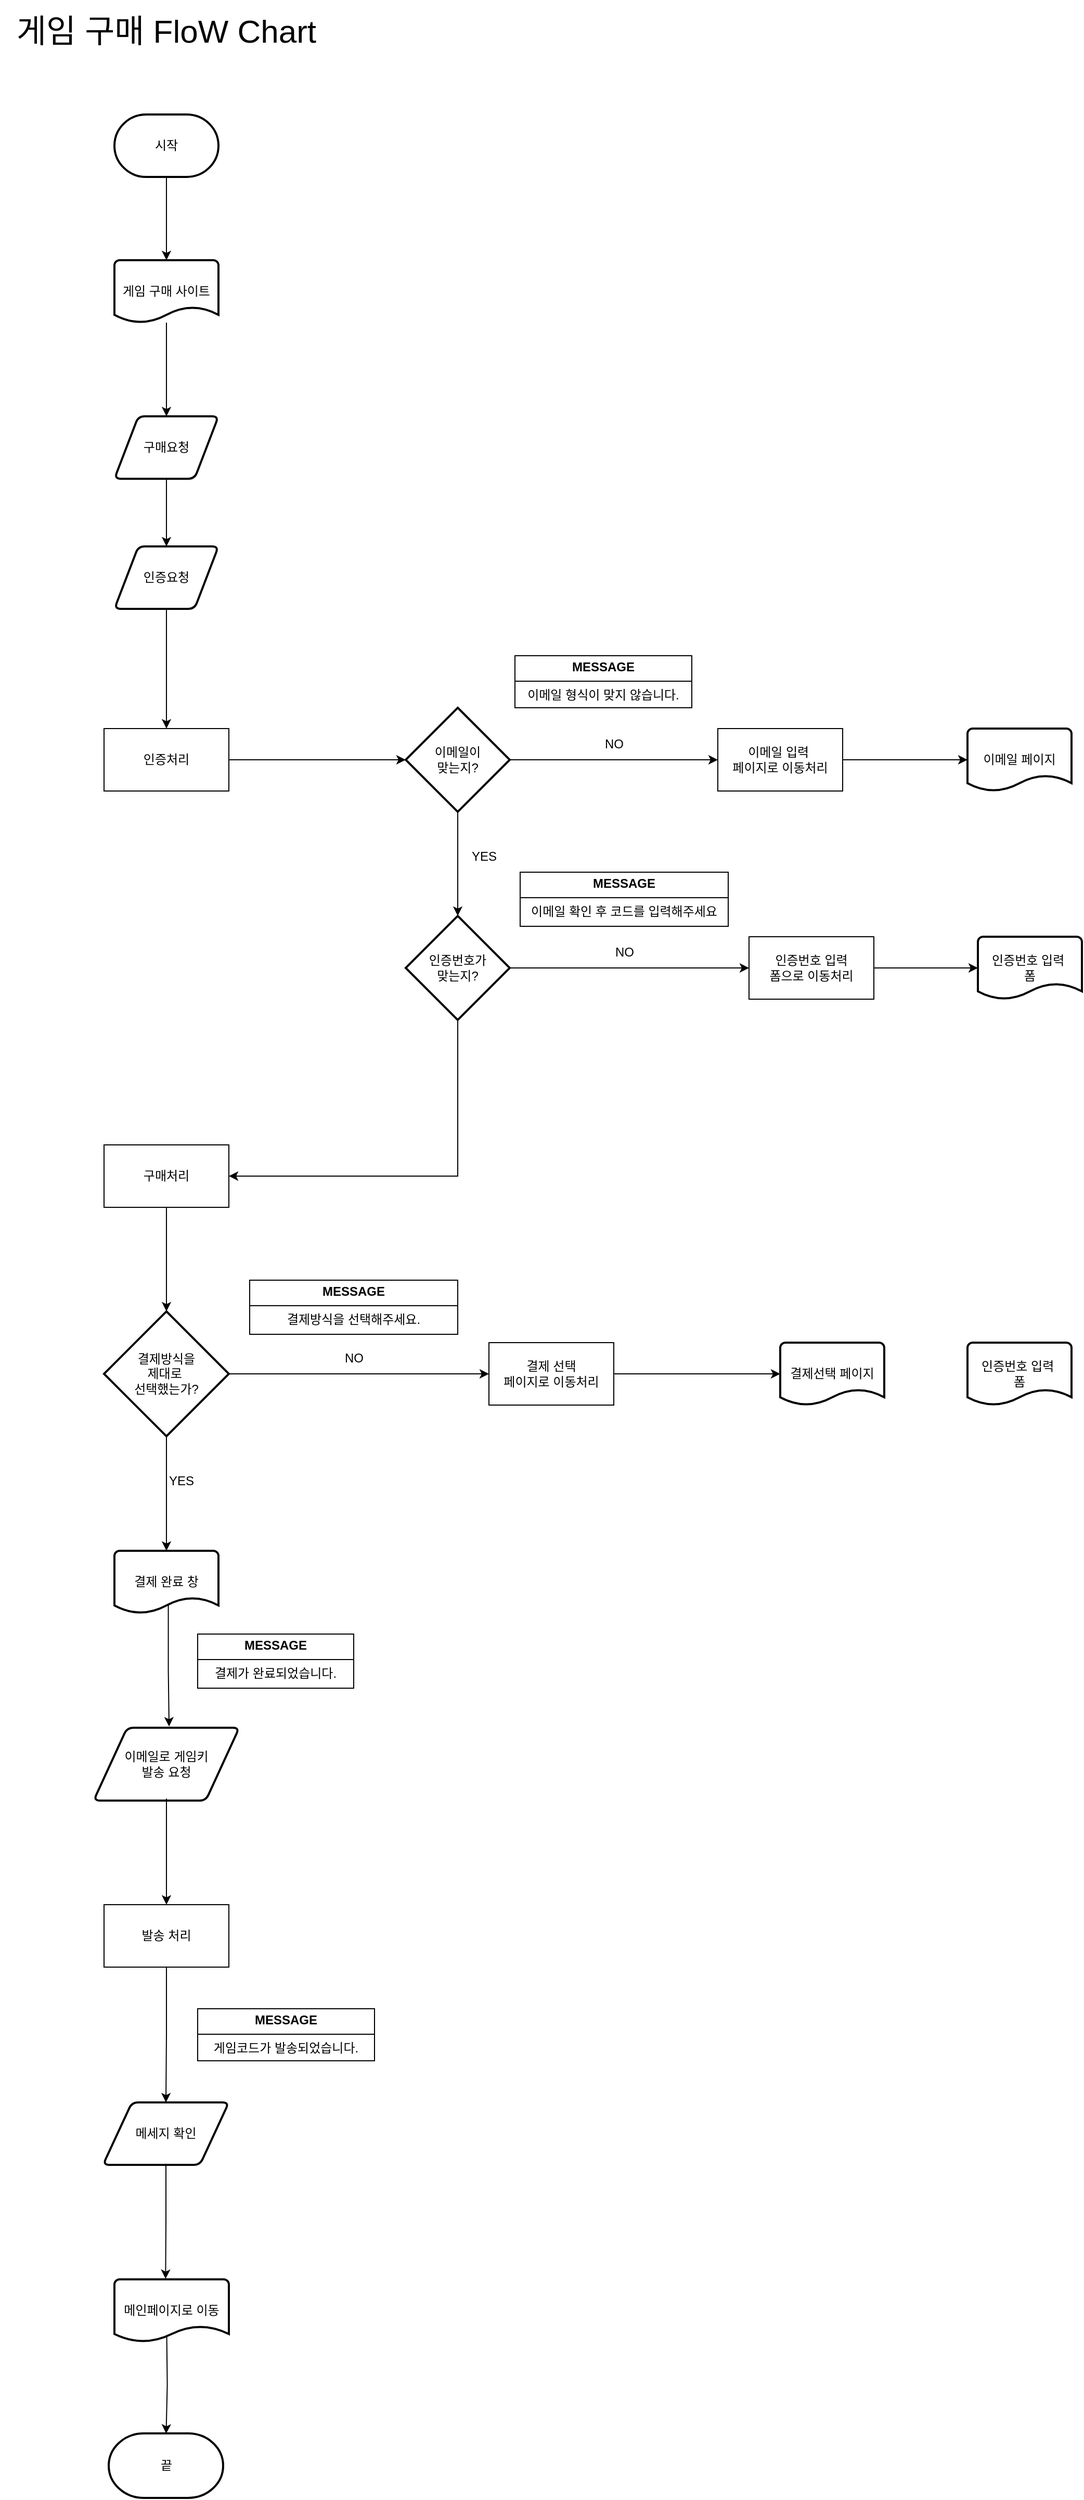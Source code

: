 <mxfile version="26.0.4">
  <diagram id="OQYqa6YYBJ2Jv9rdrhmY" name="페이지-2">
    <mxGraphModel dx="1674" dy="844" grid="1" gridSize="10" guides="1" tooltips="1" connect="1" arrows="1" fold="1" page="1" pageScale="1" pageWidth="827" pageHeight="1169" math="0" shadow="0">
      <root>
        <mxCell id="0" />
        <mxCell id="1" parent="0" />
        <mxCell id="cNDTbIU6402F3r1NUn-p-1" value="게임 구매 FloW Chart" style="text;html=1;align=center;verticalAlign=middle;whiteSpace=wrap;rounded=0;fontSize=31;" parent="1" vertex="1">
          <mxGeometry x="240" width="320" height="60" as="geometry" />
        </mxCell>
        <mxCell id="Pk8CJZqncgyP73L83f5W-1" value="시작" style="strokeWidth=2;html=1;shape=mxgraph.flowchart.terminator;whiteSpace=wrap;" parent="1" vertex="1">
          <mxGeometry x="350" y="110" width="100" height="60" as="geometry" />
        </mxCell>
        <mxCell id="Pk8CJZqncgyP73L83f5W-2" value="끝" style="strokeWidth=2;html=1;shape=mxgraph.flowchart.terminator;whiteSpace=wrap;" parent="1" vertex="1">
          <mxGeometry x="344.5" y="2338" width="110" height="62" as="geometry" />
        </mxCell>
        <mxCell id="FiYrVJ32PqLPHqCtcOsc-2" style="edgeStyle=orthogonalEdgeStyle;rounded=0;orthogonalLoop=1;jettySize=auto;html=1;entryX=0.5;entryY=0;entryDx=0;entryDy=0;" parent="1" source="Pk8CJZqncgyP73L83f5W-3" target="FiYrVJ32PqLPHqCtcOsc-1" edge="1">
          <mxGeometry relative="1" as="geometry" />
        </mxCell>
        <mxCell id="Pk8CJZqncgyP73L83f5W-3" value="게임 구매 사이트" style="strokeWidth=2;html=1;shape=mxgraph.flowchart.document2;whiteSpace=wrap;size=0.25;" parent="1" vertex="1">
          <mxGeometry x="350" y="250" width="100" height="60" as="geometry" />
        </mxCell>
        <mxCell id="AiwUizZ7-jIVf_u3cDXe-1" style="edgeStyle=orthogonalEdgeStyle;rounded=0;orthogonalLoop=1;jettySize=auto;html=1;entryX=0.5;entryY=0;entryDx=0;entryDy=0;entryPerimeter=0;" parent="1" source="Pk8CJZqncgyP73L83f5W-1" target="Pk8CJZqncgyP73L83f5W-3" edge="1">
          <mxGeometry relative="1" as="geometry" />
        </mxCell>
        <mxCell id="AiwUizZ7-jIVf_u3cDXe-2" value="구매처리" style="rounded=0;whiteSpace=wrap;html=1;" parent="1" vertex="1">
          <mxGeometry x="340" y="1100" width="120" height="60" as="geometry" />
        </mxCell>
        <mxCell id="FiYrVJ32PqLPHqCtcOsc-9" style="edgeStyle=orthogonalEdgeStyle;rounded=0;orthogonalLoop=1;jettySize=auto;html=1;" parent="1" source="AiwUizZ7-jIVf_u3cDXe-3" target="FiYrVJ32PqLPHqCtcOsc-8" edge="1">
          <mxGeometry relative="1" as="geometry" />
        </mxCell>
        <mxCell id="AiwUizZ7-jIVf_u3cDXe-3" value="인증처리" style="rounded=0;whiteSpace=wrap;html=1;" parent="1" vertex="1">
          <mxGeometry x="340" y="700" width="120" height="60" as="geometry" />
        </mxCell>
        <mxCell id="FiYrVJ32PqLPHqCtcOsc-5" style="edgeStyle=orthogonalEdgeStyle;rounded=0;orthogonalLoop=1;jettySize=auto;html=1;entryX=0.5;entryY=0;entryDx=0;entryDy=0;" parent="1" source="FiYrVJ32PqLPHqCtcOsc-1" target="FiYrVJ32PqLPHqCtcOsc-4" edge="1">
          <mxGeometry relative="1" as="geometry" />
        </mxCell>
        <mxCell id="FiYrVJ32PqLPHqCtcOsc-1" value="구매요청" style="shape=parallelogram;html=1;strokeWidth=2;perimeter=parallelogramPerimeter;whiteSpace=wrap;rounded=1;arcSize=12;size=0.23;" parent="1" vertex="1">
          <mxGeometry x="350" y="400" width="100" height="60" as="geometry" />
        </mxCell>
        <mxCell id="FiYrVJ32PqLPHqCtcOsc-6" style="edgeStyle=orthogonalEdgeStyle;rounded=0;orthogonalLoop=1;jettySize=auto;html=1;entryX=0.5;entryY=0;entryDx=0;entryDy=0;" parent="1" source="FiYrVJ32PqLPHqCtcOsc-4" target="AiwUizZ7-jIVf_u3cDXe-3" edge="1">
          <mxGeometry relative="1" as="geometry" />
        </mxCell>
        <mxCell id="FiYrVJ32PqLPHqCtcOsc-4" value="인증요청" style="shape=parallelogram;html=1;strokeWidth=2;perimeter=parallelogramPerimeter;whiteSpace=wrap;rounded=1;arcSize=12;size=0.23;" parent="1" vertex="1">
          <mxGeometry x="350" y="525" width="100" height="60" as="geometry" />
        </mxCell>
        <mxCell id="FiYrVJ32PqLPHqCtcOsc-11" value="" style="edgeStyle=orthogonalEdgeStyle;rounded=0;orthogonalLoop=1;jettySize=auto;html=1;entryX=0.5;entryY=0;entryDx=0;entryDy=0;entryPerimeter=0;" parent="1" source="FiYrVJ32PqLPHqCtcOsc-8" target="FiYrVJ32PqLPHqCtcOsc-12" edge="1">
          <mxGeometry relative="1" as="geometry">
            <mxPoint x="680" y="870" as="targetPoint" />
          </mxGeometry>
        </mxCell>
        <mxCell id="EbHETCpTQjaNzfUZt4pz-2" style="edgeStyle=orthogonalEdgeStyle;rounded=0;orthogonalLoop=1;jettySize=auto;html=1;entryX=0;entryY=0.5;entryDx=0;entryDy=0;" parent="1" source="FiYrVJ32PqLPHqCtcOsc-8" target="EbHETCpTQjaNzfUZt4pz-1" edge="1">
          <mxGeometry relative="1" as="geometry" />
        </mxCell>
        <mxCell id="FiYrVJ32PqLPHqCtcOsc-8" value="이메일이&lt;div&gt;맞는지?&lt;/div&gt;" style="strokeWidth=2;html=1;shape=mxgraph.flowchart.decision;whiteSpace=wrap;" parent="1" vertex="1">
          <mxGeometry x="630" y="680" width="100" height="100" as="geometry" />
        </mxCell>
        <mxCell id="QhY8YhAJAeIXsR_oUZb4-2" style="edgeStyle=orthogonalEdgeStyle;rounded=0;orthogonalLoop=1;jettySize=auto;html=1;entryX=0;entryY=0.5;entryDx=0;entryDy=0;" parent="1" source="FiYrVJ32PqLPHqCtcOsc-12" target="QhY8YhAJAeIXsR_oUZb4-1" edge="1">
          <mxGeometry relative="1" as="geometry" />
        </mxCell>
        <mxCell id="_E5i1H41dmrvWntu1x-X-1" style="edgeStyle=orthogonalEdgeStyle;rounded=0;orthogonalLoop=1;jettySize=auto;html=1;entryX=1;entryY=0.5;entryDx=0;entryDy=0;" parent="1" source="FiYrVJ32PqLPHqCtcOsc-12" target="AiwUizZ7-jIVf_u3cDXe-2" edge="1">
          <mxGeometry relative="1" as="geometry">
            <mxPoint x="680" y="1130" as="targetPoint" />
            <Array as="points">
              <mxPoint x="680" y="1130" />
            </Array>
          </mxGeometry>
        </mxCell>
        <mxCell id="FiYrVJ32PqLPHqCtcOsc-12" value="인증번호가&lt;div&gt;맞는지?&lt;/div&gt;" style="strokeWidth=2;html=1;shape=mxgraph.flowchart.decision;whiteSpace=wrap;" parent="1" vertex="1">
          <mxGeometry x="630" y="880" width="100" height="100" as="geometry" />
        </mxCell>
        <mxCell id="FiYrVJ32PqLPHqCtcOsc-13" value="YES" style="text;html=1;align=center;verticalAlign=middle;resizable=0;points=[];autosize=1;strokeColor=none;fillColor=none;" parent="1" vertex="1">
          <mxGeometry x="680" y="808" width="50" height="30" as="geometry" />
        </mxCell>
        <mxCell id="EbHETCpTQjaNzfUZt4pz-1" value="이메일 입력&amp;nbsp;&lt;div&gt;페이지로 이동처리&lt;/div&gt;" style="rounded=0;whiteSpace=wrap;html=1;" parent="1" vertex="1">
          <mxGeometry x="930" y="700" width="120" height="60" as="geometry" />
        </mxCell>
        <mxCell id="EbHETCpTQjaNzfUZt4pz-3" value="NO" style="text;html=1;align=center;verticalAlign=middle;resizable=0;points=[];autosize=1;strokeColor=none;fillColor=none;" parent="1" vertex="1">
          <mxGeometry x="810" y="700" width="40" height="30" as="geometry" />
        </mxCell>
        <mxCell id="3G1GMHyj9OfwFa_Edzsb-1" value="이메일 페이지" style="strokeWidth=2;html=1;shape=mxgraph.flowchart.document2;whiteSpace=wrap;size=0.25;" parent="1" vertex="1">
          <mxGeometry x="1170" y="700" width="100" height="60" as="geometry" />
        </mxCell>
        <mxCell id="3G1GMHyj9OfwFa_Edzsb-2" style="edgeStyle=orthogonalEdgeStyle;rounded=0;orthogonalLoop=1;jettySize=auto;html=1;entryX=0;entryY=0.5;entryDx=0;entryDy=0;entryPerimeter=0;" parent="1" source="EbHETCpTQjaNzfUZt4pz-1" target="3G1GMHyj9OfwFa_Edzsb-1" edge="1">
          <mxGeometry relative="1" as="geometry" />
        </mxCell>
        <mxCell id="TB0crFvjZGrKtS5ckATU-1" value="&lt;p style=&quot;margin: 4px 0px 0px;&quot;&gt;&lt;b&gt;MESSAGE&lt;/b&gt;&lt;/p&gt;&lt;hr style=&quot;border-style:solid;&quot; size=&quot;1&quot;&gt;&lt;div style=&quot;height: 2px;&quot;&gt;이메일 형식이 맞지 않습니다.&lt;/div&gt;" style="verticalAlign=middle;align=center;overflow=fill;html=1;whiteSpace=wrap;" parent="1" vertex="1">
          <mxGeometry x="735" y="630" width="170" height="50" as="geometry" />
        </mxCell>
        <mxCell id="QhY8YhAJAeIXsR_oUZb4-1" value="인증번호 입력&lt;div&gt;폼으로 이동처리&lt;/div&gt;" style="rounded=0;whiteSpace=wrap;html=1;" parent="1" vertex="1">
          <mxGeometry x="960" y="900" width="120" height="60" as="geometry" />
        </mxCell>
        <mxCell id="QhY8YhAJAeIXsR_oUZb4-3" value="NO" style="text;html=1;align=center;verticalAlign=middle;resizable=0;points=[];autosize=1;strokeColor=none;fillColor=none;" parent="1" vertex="1">
          <mxGeometry x="820" y="900" width="40" height="30" as="geometry" />
        </mxCell>
        <mxCell id="QhY8YhAJAeIXsR_oUZb4-4" value="인증번호 입력&amp;nbsp;&lt;div&gt;폼&lt;/div&gt;" style="strokeWidth=2;html=1;shape=mxgraph.flowchart.document2;whiteSpace=wrap;size=0.25;" parent="1" vertex="1">
          <mxGeometry x="1180" y="900" width="100" height="60" as="geometry" />
        </mxCell>
        <mxCell id="QhY8YhAJAeIXsR_oUZb4-5" style="edgeStyle=orthogonalEdgeStyle;rounded=0;orthogonalLoop=1;jettySize=auto;html=1;entryX=0;entryY=0.5;entryDx=0;entryDy=0;entryPerimeter=0;" parent="1" source="QhY8YhAJAeIXsR_oUZb4-1" target="QhY8YhAJAeIXsR_oUZb4-4" edge="1">
          <mxGeometry relative="1" as="geometry" />
        </mxCell>
        <mxCell id="KM9yovIH0FBw-Xcc6PbV-3" style="edgeStyle=orthogonalEdgeStyle;rounded=0;orthogonalLoop=1;jettySize=auto;html=1;" parent="1" source="_E5i1H41dmrvWntu1x-X-2" target="KM9yovIH0FBw-Xcc6PbV-2" edge="1">
          <mxGeometry relative="1" as="geometry" />
        </mxCell>
        <mxCell id="_E5i1H41dmrvWntu1x-X-2" value="결제방식을&lt;div&gt;제대로&amp;nbsp;&lt;/div&gt;&lt;div&gt;선택했는가?&lt;/div&gt;" style="strokeWidth=2;html=1;shape=mxgraph.flowchart.decision;whiteSpace=wrap;" parent="1" vertex="1">
          <mxGeometry x="340" y="1260" width="120" height="120" as="geometry" />
        </mxCell>
        <mxCell id="_E5i1H41dmrvWntu1x-X-3" style="edgeStyle=orthogonalEdgeStyle;rounded=0;orthogonalLoop=1;jettySize=auto;html=1;entryX=0.5;entryY=0;entryDx=0;entryDy=0;entryPerimeter=0;" parent="1" source="AiwUizZ7-jIVf_u3cDXe-2" target="_E5i1H41dmrvWntu1x-X-2" edge="1">
          <mxGeometry relative="1" as="geometry" />
        </mxCell>
        <mxCell id="e5CFyw-AqBlruD_aFaY4-4" style="edgeStyle=orthogonalEdgeStyle;rounded=0;orthogonalLoop=1;jettySize=auto;html=1;exitX=0.518;exitY=0.846;exitDx=0;exitDy=0;exitPerimeter=0;entryX=0.518;entryY=-0.017;entryDx=0;entryDy=0;entryPerimeter=0;" parent="1" source="SevnIoSE6rTBedpAABen-1" target="e5CFyw-AqBlruD_aFaY4-3" edge="1">
          <mxGeometry relative="1" as="geometry">
            <mxPoint x="400" y="1650" as="targetPoint" />
          </mxGeometry>
        </mxCell>
        <mxCell id="SevnIoSE6rTBedpAABen-1" value="결제 완료 창" style="strokeWidth=2;html=1;shape=mxgraph.flowchart.document2;whiteSpace=wrap;size=0.25;" parent="1" vertex="1">
          <mxGeometry x="350" y="1490" width="100" height="60" as="geometry" />
        </mxCell>
        <mxCell id="SevnIoSE6rTBedpAABen-2" style="edgeStyle=orthogonalEdgeStyle;rounded=0;orthogonalLoop=1;jettySize=auto;html=1;entryX=0.5;entryY=0;entryDx=0;entryDy=0;entryPerimeter=0;" parent="1" source="_E5i1H41dmrvWntu1x-X-2" target="SevnIoSE6rTBedpAABen-1" edge="1">
          <mxGeometry relative="1" as="geometry" />
        </mxCell>
        <mxCell id="KM9yovIH0FBw-Xcc6PbV-1" value="YES" style="text;html=1;align=center;verticalAlign=middle;resizable=0;points=[];autosize=1;strokeColor=none;fillColor=none;" parent="1" vertex="1">
          <mxGeometry x="389" y="1408" width="50" height="30" as="geometry" />
        </mxCell>
        <mxCell id="KM9yovIH0FBw-Xcc6PbV-2" value="결제 선택&lt;div&gt;페이지로 이동처리&lt;/div&gt;" style="rounded=0;whiteSpace=wrap;html=1;" parent="1" vertex="1">
          <mxGeometry x="710" y="1290" width="120" height="60" as="geometry" />
        </mxCell>
        <mxCell id="KM9yovIH0FBw-Xcc6PbV-4" value="NO" style="text;html=1;align=center;verticalAlign=middle;resizable=0;points=[];autosize=1;strokeColor=none;fillColor=none;" parent="1" vertex="1">
          <mxGeometry x="560" y="1290" width="40" height="30" as="geometry" />
        </mxCell>
        <mxCell id="KM9yovIH0FBw-Xcc6PbV-5" value="결제선택 페이지" style="strokeWidth=2;html=1;shape=mxgraph.flowchart.document2;whiteSpace=wrap;size=0.25;" parent="1" vertex="1">
          <mxGeometry x="990" y="1290" width="100" height="60" as="geometry" />
        </mxCell>
        <mxCell id="KM9yovIH0FBw-Xcc6PbV-6" style="edgeStyle=orthogonalEdgeStyle;rounded=0;orthogonalLoop=1;jettySize=auto;html=1;entryX=0;entryY=0.5;entryDx=0;entryDy=0;entryPerimeter=0;" parent="1" source="KM9yovIH0FBw-Xcc6PbV-2" target="KM9yovIH0FBw-Xcc6PbV-5" edge="1">
          <mxGeometry relative="1" as="geometry" />
        </mxCell>
        <mxCell id="KM9yovIH0FBw-Xcc6PbV-7" value="&lt;p style=&quot;margin: 4px 0px 0px;&quot;&gt;&lt;b&gt;MESSAGE&lt;/b&gt;&lt;/p&gt;&lt;hr style=&quot;border-style:solid;&quot; size=&quot;1&quot;&gt;&lt;div style=&quot;height: 2px;&quot;&gt;이메일 확인 후 코드를 입력해주세요&lt;/div&gt;" style="verticalAlign=middle;align=center;overflow=fill;html=1;whiteSpace=wrap;" parent="1" vertex="1">
          <mxGeometry x="740" y="838" width="200" height="52" as="geometry" />
        </mxCell>
        <mxCell id="KM9yovIH0FBw-Xcc6PbV-8" value="&lt;p style=&quot;margin: 4px 0px 0px;&quot;&gt;&lt;b&gt;MESSAGE&lt;/b&gt;&lt;/p&gt;&lt;hr style=&quot;border-style:solid;&quot; size=&quot;1&quot;&gt;&lt;div style=&quot;height: 2px;&quot;&gt;결제방식을 선택해주세요.&lt;/div&gt;" style="verticalAlign=middle;align=center;overflow=fill;html=1;whiteSpace=wrap;" parent="1" vertex="1">
          <mxGeometry x="480" y="1230" width="200" height="52" as="geometry" />
        </mxCell>
        <mxCell id="e5CFyw-AqBlruD_aFaY4-1" value="인증번호 입력&amp;nbsp;&lt;div&gt;폼&lt;/div&gt;" style="strokeWidth=2;html=1;shape=mxgraph.flowchart.document2;whiteSpace=wrap;size=0.25;" parent="1" vertex="1">
          <mxGeometry x="1170" y="1290" width="100" height="60" as="geometry" />
        </mxCell>
        <mxCell id="e5CFyw-AqBlruD_aFaY4-2" value="&lt;p style=&quot;margin: 4px 0px 0px;&quot;&gt;&lt;b&gt;MESSAGE&lt;/b&gt;&lt;/p&gt;&lt;hr style=&quot;border-style:solid;&quot; size=&quot;1&quot;&gt;&lt;div style=&quot;height: 2px;&quot;&gt;결제가 완료되었습니다.&lt;/div&gt;" style="verticalAlign=middle;align=center;overflow=fill;html=1;whiteSpace=wrap;" parent="1" vertex="1">
          <mxGeometry x="430" y="1570" width="150" height="52" as="geometry" />
        </mxCell>
        <mxCell id="e5CFyw-AqBlruD_aFaY4-3" value="이메일로&amp;nbsp;&lt;span style=&quot;background-color: transparent; color: light-dark(rgb(0, 0, 0), rgb(255, 255, 255));&quot;&gt;게임키&lt;/span&gt;&lt;div&gt;&lt;span style=&quot;background-color: transparent; color: light-dark(rgb(0, 0, 0), rgb(255, 255, 255));&quot;&gt;발송 요청&lt;/span&gt;&lt;/div&gt;" style="shape=parallelogram;html=1;strokeWidth=2;perimeter=parallelogramPerimeter;whiteSpace=wrap;rounded=1;arcSize=12;size=0.23;" parent="1" vertex="1">
          <mxGeometry x="330" y="1660" width="140" height="70" as="geometry" />
        </mxCell>
        <mxCell id="e5CFyw-AqBlruD_aFaY4-11" style="edgeStyle=orthogonalEdgeStyle;rounded=0;orthogonalLoop=1;jettySize=auto;html=1;entryX=0.5;entryY=0;entryDx=0;entryDy=0;" parent="1" source="e5CFyw-AqBlruD_aFaY4-6" target="e5CFyw-AqBlruD_aFaY4-10" edge="1">
          <mxGeometry relative="1" as="geometry" />
        </mxCell>
        <mxCell id="e5CFyw-AqBlruD_aFaY4-6" value="발송 처리" style="rounded=0;whiteSpace=wrap;html=1;" parent="1" vertex="1">
          <mxGeometry x="340" y="1830" width="120" height="60" as="geometry" />
        </mxCell>
        <mxCell id="e5CFyw-AqBlruD_aFaY4-8" value="" style="endArrow=classic;html=1;rounded=0;exitX=0.5;exitY=0.971;exitDx=0;exitDy=0;exitPerimeter=0;entryX=0.5;entryY=0;entryDx=0;entryDy=0;" parent="1" source="e5CFyw-AqBlruD_aFaY4-3" target="e5CFyw-AqBlruD_aFaY4-6" edge="1">
          <mxGeometry width="50" height="50" relative="1" as="geometry">
            <mxPoint x="480" y="1730" as="sourcePoint" />
            <mxPoint x="530" y="1680" as="targetPoint" />
          </mxGeometry>
        </mxCell>
        <mxCell id="e5CFyw-AqBlruD_aFaY4-10" value="메세지 확인" style="shape=parallelogram;html=1;strokeWidth=2;perimeter=parallelogramPerimeter;whiteSpace=wrap;rounded=1;arcSize=12;size=0.23;" parent="1" vertex="1">
          <mxGeometry x="339" y="2020" width="121" height="60" as="geometry" />
        </mxCell>
        <mxCell id="e5CFyw-AqBlruD_aFaY4-12" value="&lt;p style=&quot;margin: 4px 0px 0px;&quot;&gt;&lt;b&gt;MESSAGE&lt;/b&gt;&lt;/p&gt;&lt;hr style=&quot;border-style:solid;&quot; size=&quot;1&quot;&gt;&lt;div style=&quot;height: 2px;&quot;&gt;게임코드가 발송되었습니다.&lt;/div&gt;" style="verticalAlign=middle;align=center;overflow=fill;html=1;whiteSpace=wrap;" parent="1" vertex="1">
          <mxGeometry x="430" y="1930" width="170" height="50" as="geometry" />
        </mxCell>
        <mxCell id="e5CFyw-AqBlruD_aFaY4-16" style="edgeStyle=orthogonalEdgeStyle;rounded=0;orthogonalLoop=1;jettySize=auto;html=1;entryX=0.5;entryY=0;entryDx=0;entryDy=0;entryPerimeter=0;exitX=0.505;exitY=0.88;exitDx=0;exitDy=0;exitPerimeter=0;" parent="1" edge="1">
          <mxGeometry relative="1" as="geometry">
            <mxPoint x="399.7" y="2338.2" as="targetPoint" />
            <mxPoint x="400.25" y="2243" as="sourcePoint" />
          </mxGeometry>
        </mxCell>
        <mxCell id="e5CFyw-AqBlruD_aFaY4-13" value="메인페이지로 이동" style="strokeWidth=2;html=1;shape=mxgraph.flowchart.document2;whiteSpace=wrap;size=0.25;" parent="1" vertex="1">
          <mxGeometry x="350" y="2190" width="110" height="60" as="geometry" />
        </mxCell>
        <mxCell id="e5CFyw-AqBlruD_aFaY4-14" style="edgeStyle=orthogonalEdgeStyle;rounded=0;orthogonalLoop=1;jettySize=auto;html=1;entryX=0.447;entryY=-0.008;entryDx=0;entryDy=0;entryPerimeter=0;" parent="1" source="e5CFyw-AqBlruD_aFaY4-10" target="e5CFyw-AqBlruD_aFaY4-13" edge="1">
          <mxGeometry relative="1" as="geometry" />
        </mxCell>
      </root>
    </mxGraphModel>
  </diagram>
</mxfile>
